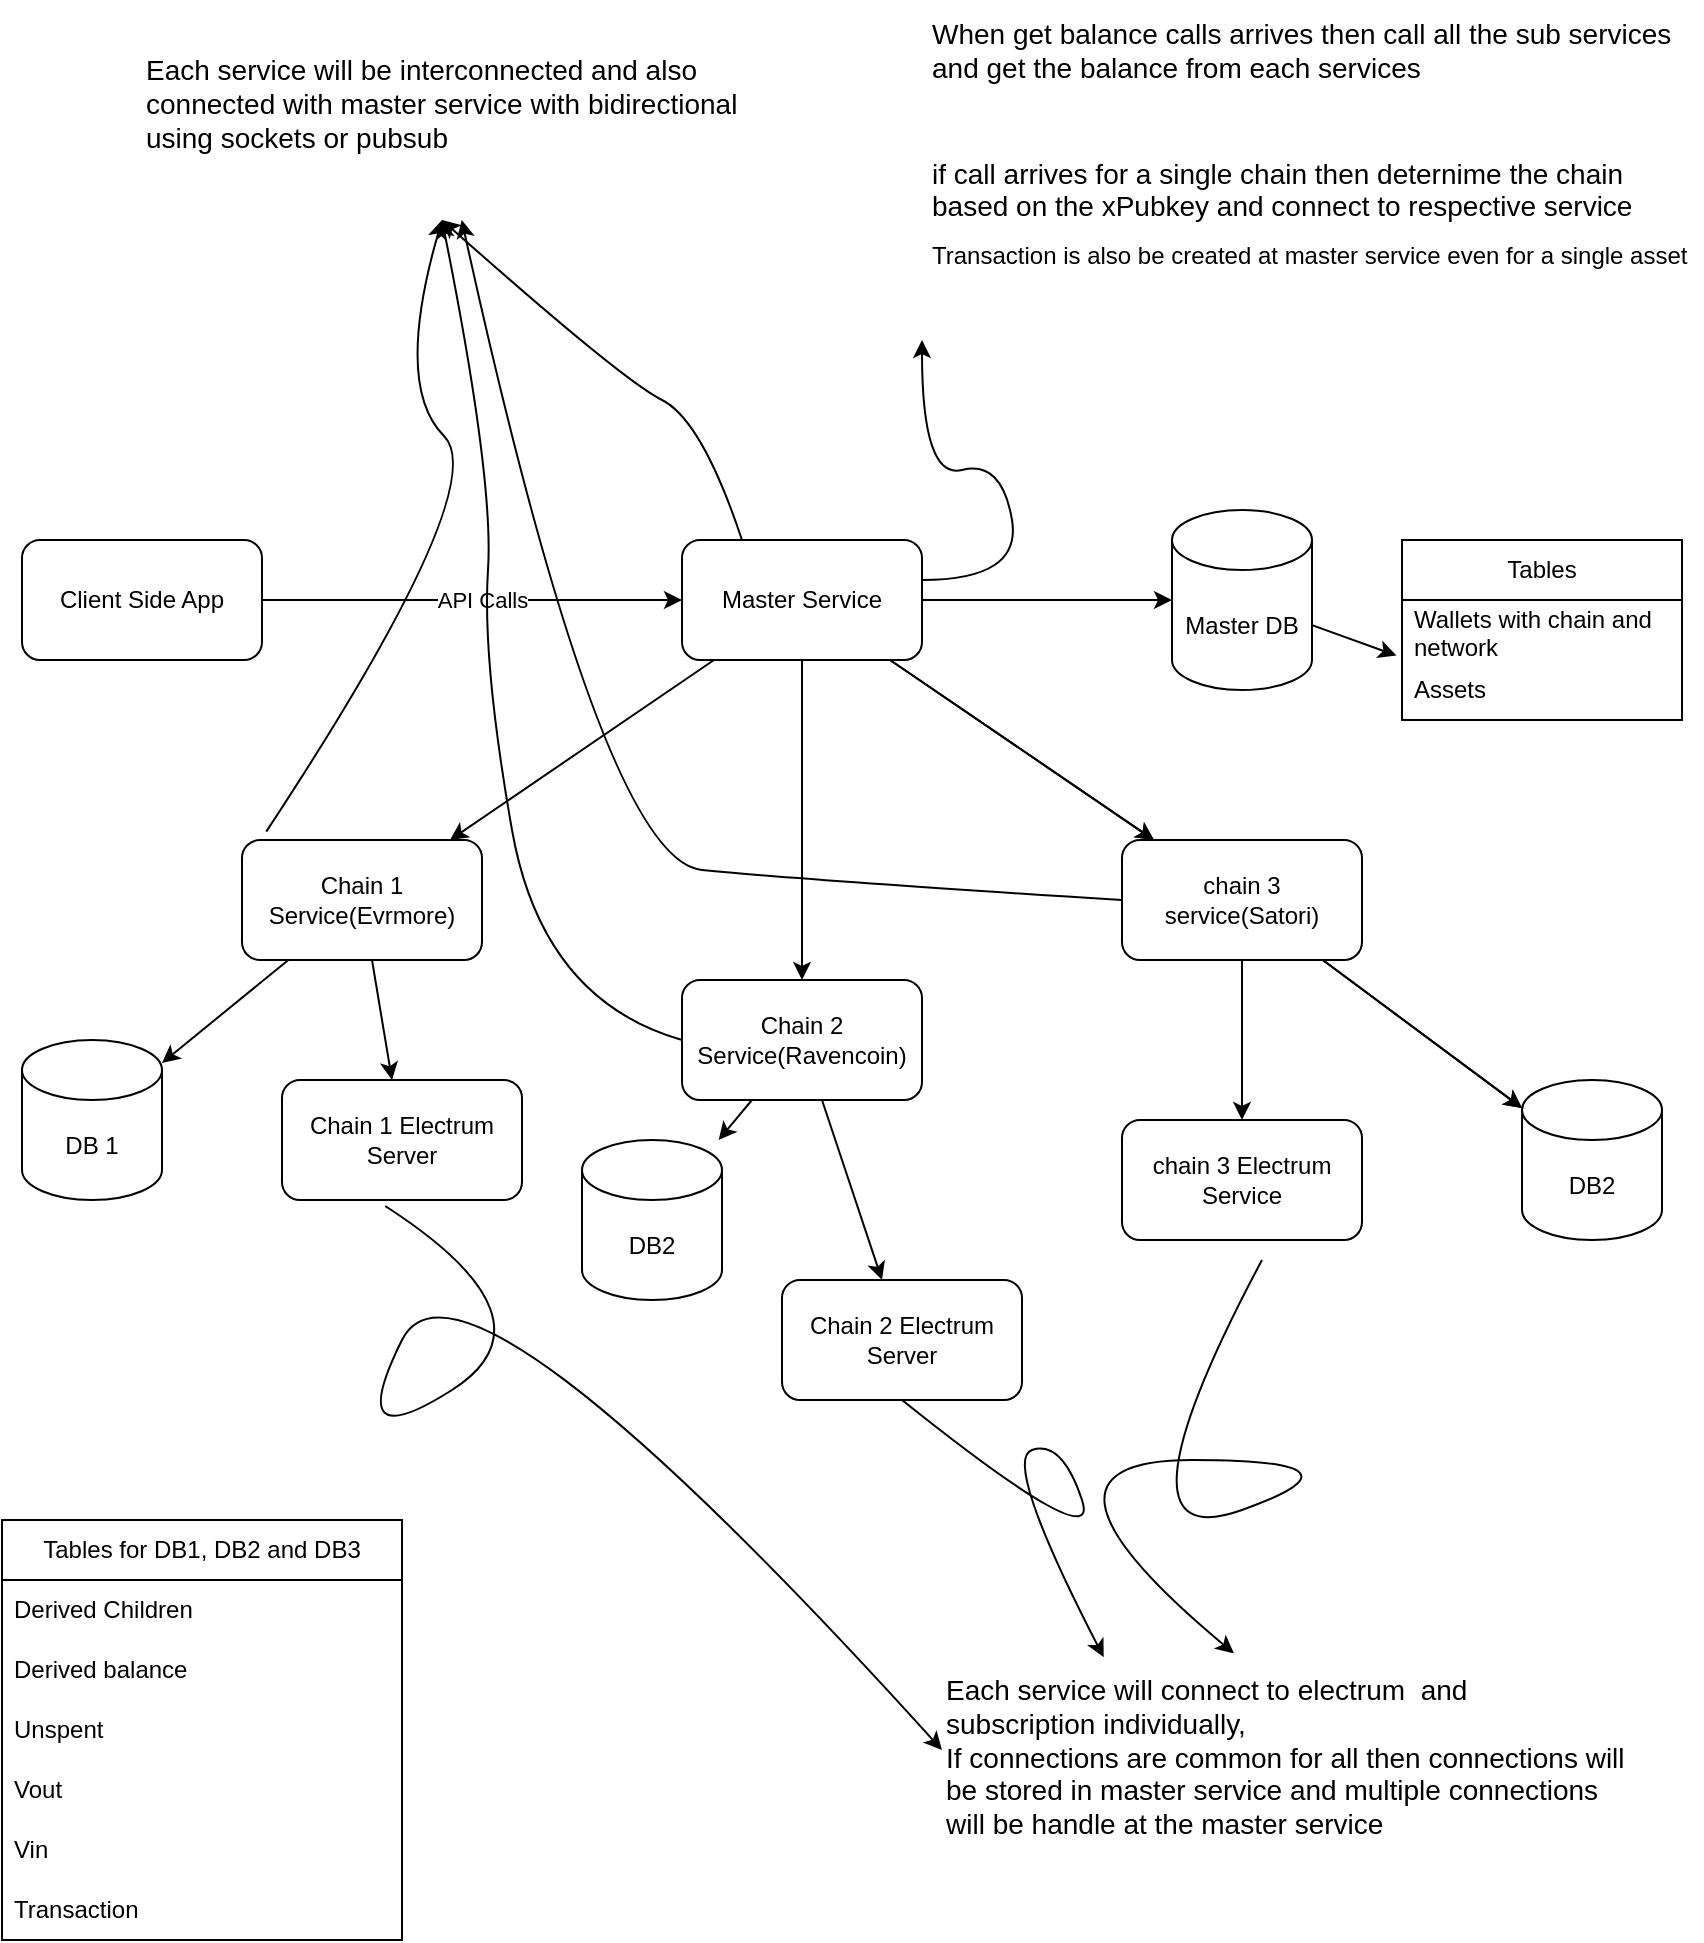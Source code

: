 <mxfile>
    <diagram id="CcuJVi4OZ5Z77z4fAvBe" name="Page-1">
        <mxGraphModel dx="988" dy="1550" grid="1" gridSize="10" guides="1" tooltips="1" connect="1" arrows="1" fold="1" page="1" pageScale="1" pageWidth="850" pageHeight="1100" math="0" shadow="0">
            <root>
                <mxCell id="0"/>
                <mxCell id="1" parent="0"/>
                <mxCell id="18" value="" style="edgeStyle=none;html=1;" parent="1" source="2" target="17" edge="1">
                    <mxGeometry relative="1" as="geometry"/>
                </mxCell>
                <mxCell id="20" value="" style="edgeStyle=none;html=1;" parent="1" source="2" target="19" edge="1">
                    <mxGeometry relative="1" as="geometry"/>
                </mxCell>
                <mxCell id="21" value="" style="edgeStyle=none;html=1;" parent="1" source="2" target="19" edge="1">
                    <mxGeometry relative="1" as="geometry"/>
                </mxCell>
                <mxCell id="23" value="" style="edgeStyle=none;html=1;" parent="1" source="2" target="22" edge="1">
                    <mxGeometry relative="1" as="geometry"/>
                </mxCell>
                <mxCell id="2" value="Master Service" style="rounded=1;whiteSpace=wrap;html=1;" parent="1" vertex="1">
                    <mxGeometry x="340" y="80" width="120" height="60" as="geometry"/>
                </mxCell>
                <mxCell id="29" value="" style="edgeStyle=none;html=1;entryX=-0.02;entryY=0.925;entryDx=0;entryDy=0;entryPerimeter=0;" parent="1" source="3" target="33" edge="1">
                    <mxGeometry relative="1" as="geometry">
                        <mxPoint x="725" y="110" as="targetPoint"/>
                    </mxGeometry>
                </mxCell>
                <mxCell id="3" value="Master DB" style="shape=cylinder3;whiteSpace=wrap;html=1;boundedLbl=1;backgroundOutline=1;size=15;" parent="1" vertex="1">
                    <mxGeometry x="585" y="65" width="70" height="90" as="geometry"/>
                </mxCell>
                <mxCell id="4" value="" style="endArrow=classic;html=1;entryX=0;entryY=0.5;entryDx=0;entryDy=0;entryPerimeter=0;exitX=1;exitY=0.5;exitDx=0;exitDy=0;" parent="1" source="2" target="3" edge="1">
                    <mxGeometry width="50" height="50" relative="1" as="geometry">
                        <mxPoint x="400" y="150" as="sourcePoint"/>
                        <mxPoint x="450" y="100" as="targetPoint"/>
                        <Array as="points">
                            <mxPoint x="530" y="110"/>
                        </Array>
                    </mxGeometry>
                </mxCell>
                <mxCell id="41" value="" style="edgeStyle=none;html=1;" parent="1" source="17" target="38" edge="1">
                    <mxGeometry relative="1" as="geometry"/>
                </mxCell>
                <mxCell id="82" value="" style="edgeStyle=none;html=1;fontSize=14;" parent="1" source="17" target="81" edge="1">
                    <mxGeometry relative="1" as="geometry"/>
                </mxCell>
                <mxCell id="17" value="Chain 1 Service(Evrmore)" style="rounded=1;whiteSpace=wrap;html=1;" parent="1" vertex="1">
                    <mxGeometry x="120" y="230" width="120" height="60" as="geometry"/>
                </mxCell>
                <mxCell id="42" value="" style="edgeStyle=none;html=1;" parent="1" source="19" target="37" edge="1">
                    <mxGeometry relative="1" as="geometry"/>
                </mxCell>
                <mxCell id="85" value="" style="edgeStyle=none;html=1;fontSize=14;" parent="1" source="19" target="37" edge="1">
                    <mxGeometry relative="1" as="geometry"/>
                </mxCell>
                <mxCell id="87" value="" style="edgeStyle=none;html=1;fontSize=14;" parent="1" source="19" target="86" edge="1">
                    <mxGeometry relative="1" as="geometry"/>
                </mxCell>
                <mxCell id="19" value="chain 3 service(Satori)" style="rounded=1;whiteSpace=wrap;html=1;" parent="1" vertex="1">
                    <mxGeometry x="560" y="230" width="120" height="60" as="geometry"/>
                </mxCell>
                <mxCell id="40" value="" style="edgeStyle=none;html=1;" parent="1" source="22" target="36" edge="1">
                    <mxGeometry relative="1" as="geometry"/>
                </mxCell>
                <mxCell id="84" value="" style="edgeStyle=none;html=1;fontSize=14;" parent="1" source="22" target="83" edge="1">
                    <mxGeometry relative="1" as="geometry"/>
                </mxCell>
                <mxCell id="22" value="Chain 2 Service(Ravencoin)" style="rounded=1;whiteSpace=wrap;html=1;" parent="1" vertex="1">
                    <mxGeometry x="340" y="300" width="120" height="60" as="geometry"/>
                </mxCell>
                <mxCell id="32" value="Tables" style="swimlane;fontStyle=0;childLayout=stackLayout;horizontal=1;startSize=30;horizontalStack=0;resizeParent=1;resizeParentMax=0;resizeLast=0;collapsible=1;marginBottom=0;whiteSpace=wrap;html=1;strokeWidth=1;fillColor=none;" parent="1" vertex="1">
                    <mxGeometry x="700" y="80" width="140" height="90" as="geometry"/>
                </mxCell>
                <mxCell id="33" value="Wallets with chain and network" style="text;strokeColor=none;fillColor=none;align=left;verticalAlign=middle;spacingLeft=4;spacingRight=4;overflow=hidden;points=[[0,0.5],[1,0.5]];portConstraint=eastwest;rotatable=0;whiteSpace=wrap;html=1;strokeWidth=1;" parent="32" vertex="1">
                    <mxGeometry y="30" width="140" height="30" as="geometry"/>
                </mxCell>
                <mxCell id="78" value="Assets" style="text;strokeColor=none;fillColor=none;align=left;verticalAlign=middle;spacingLeft=4;spacingRight=4;overflow=hidden;points=[[0,0.5],[1,0.5]];portConstraint=eastwest;rotatable=0;whiteSpace=wrap;html=1;strokeWidth=1;" parent="32" vertex="1">
                    <mxGeometry y="60" width="140" height="30" as="geometry"/>
                </mxCell>
                <mxCell id="36" value="DB2" style="shape=cylinder3;whiteSpace=wrap;html=1;boundedLbl=1;backgroundOutline=1;size=15;strokeWidth=1;fillColor=none;" parent="1" vertex="1">
                    <mxGeometry x="290" y="380" width="70" height="80" as="geometry"/>
                </mxCell>
                <mxCell id="37" value="DB2" style="shape=cylinder3;whiteSpace=wrap;html=1;boundedLbl=1;backgroundOutline=1;size=15;strokeWidth=1;fillColor=none;" parent="1" vertex="1">
                    <mxGeometry x="760" y="350" width="70" height="80" as="geometry"/>
                </mxCell>
                <mxCell id="38" value="DB 1" style="shape=cylinder3;whiteSpace=wrap;html=1;boundedLbl=1;backgroundOutline=1;size=15;strokeWidth=1;fillColor=none;" parent="1" vertex="1">
                    <mxGeometry x="10" y="330" width="70" height="80" as="geometry"/>
                </mxCell>
                <mxCell id="43" value="Tables for DB1, DB2 and DB3" style="swimlane;fontStyle=0;childLayout=stackLayout;horizontal=1;startSize=30;horizontalStack=0;resizeParent=1;resizeParentMax=0;resizeLast=0;collapsible=1;marginBottom=0;whiteSpace=wrap;html=1;strokeWidth=1;fillColor=none;" parent="1" vertex="1">
                    <mxGeometry y="570" width="200" height="210" as="geometry">
                        <mxRectangle x="40" y="480" width="80" height="30" as="alternateBounds"/>
                    </mxGeometry>
                </mxCell>
                <mxCell id="44" value="Derived Children" style="text;strokeColor=none;fillColor=none;align=left;verticalAlign=middle;spacingLeft=4;spacingRight=4;overflow=hidden;points=[[0,0.5],[1,0.5]];portConstraint=eastwest;rotatable=0;whiteSpace=wrap;html=1;strokeWidth=1;" parent="43" vertex="1">
                    <mxGeometry y="30" width="200" height="30" as="geometry"/>
                </mxCell>
                <mxCell id="58" value="Derived balance" style="text;strokeColor=none;fillColor=none;align=left;verticalAlign=middle;spacingLeft=4;spacingRight=4;overflow=hidden;points=[[0,0.5],[1,0.5]];portConstraint=eastwest;rotatable=0;whiteSpace=wrap;html=1;strokeWidth=1;" parent="43" vertex="1">
                    <mxGeometry y="60" width="200" height="30" as="geometry"/>
                </mxCell>
                <mxCell id="45" value="Unspent" style="text;strokeColor=none;fillColor=none;align=left;verticalAlign=middle;spacingLeft=4;spacingRight=4;overflow=hidden;points=[[0,0.5],[1,0.5]];portConstraint=eastwest;rotatable=0;whiteSpace=wrap;html=1;strokeWidth=1;" parent="43" vertex="1">
                    <mxGeometry y="90" width="200" height="30" as="geometry"/>
                </mxCell>
                <mxCell id="46" value="Vout" style="text;strokeColor=none;fillColor=none;align=left;verticalAlign=middle;spacingLeft=4;spacingRight=4;overflow=hidden;points=[[0,0.5],[1,0.5]];portConstraint=eastwest;rotatable=0;whiteSpace=wrap;html=1;strokeWidth=1;" parent="43" vertex="1">
                    <mxGeometry y="120" width="200" height="30" as="geometry"/>
                </mxCell>
                <mxCell id="57" value="Vin" style="text;strokeColor=none;fillColor=none;align=left;verticalAlign=middle;spacingLeft=4;spacingRight=4;overflow=hidden;points=[[0,0.5],[1,0.5]];portConstraint=eastwest;rotatable=0;whiteSpace=wrap;html=1;strokeWidth=1;" parent="43" vertex="1">
                    <mxGeometry y="150" width="200" height="30" as="geometry"/>
                </mxCell>
                <mxCell id="56" value="Transaction" style="text;strokeColor=none;fillColor=none;align=left;verticalAlign=middle;spacingLeft=4;spacingRight=4;overflow=hidden;points=[[0,0.5],[1,0.5]];portConstraint=eastwest;rotatable=0;whiteSpace=wrap;html=1;strokeWidth=1;" parent="43" vertex="1">
                    <mxGeometry y="180" width="200" height="30" as="geometry"/>
                </mxCell>
                <mxCell id="72" value="Client Side App" style="rounded=1;whiteSpace=wrap;html=1;" parent="1" vertex="1">
                    <mxGeometry x="10" y="80" width="120" height="60" as="geometry"/>
                </mxCell>
                <mxCell id="76" value="" style="endArrow=classic;html=1;entryX=0;entryY=0.5;entryDx=0;entryDy=0;exitX=1;exitY=0.5;exitDx=0;exitDy=0;" parent="1" source="72" target="2" edge="1">
                    <mxGeometry relative="1" as="geometry">
                        <mxPoint x="180" y="109.5" as="sourcePoint"/>
                        <mxPoint x="280" y="109.5" as="targetPoint"/>
                    </mxGeometry>
                </mxCell>
                <mxCell id="77" value="API Calls" style="edgeLabel;resizable=0;html=1;align=center;verticalAlign=middle;strokeWidth=1;fillColor=none;" parent="76" connectable="0" vertex="1">
                    <mxGeometry relative="1" as="geometry">
                        <mxPoint x="5" as="offset"/>
                    </mxGeometry>
                </mxCell>
                <mxCell id="79" value="&lt;h1 style=&quot;font-size: 14px;&quot;&gt;&lt;span style=&quot;font-weight: 400;&quot;&gt;When get balance calls arrives then call all the sub services and get the balance from each services&lt;/span&gt;&lt;/h1&gt;&lt;h1 style=&quot;font-size: 14px;&quot;&gt;&lt;span style=&quot;font-weight: normal;&quot;&gt;&lt;br&gt;&lt;/span&gt;&lt;/h1&gt;&lt;h1 style=&quot;font-size: 14px;&quot;&gt;&lt;span style=&quot;font-weight: normal;&quot;&gt;if call arrives for a single chain then deternime the chain based on the xPubkey and connect to respective service&lt;/span&gt;&lt;/h1&gt;&lt;div&gt;Transaction is also be created at master service even for a single asset&lt;/div&gt;" style="text;html=1;strokeColor=none;fillColor=none;spacing=5;spacingTop=-20;whiteSpace=wrap;overflow=hidden;rounded=0;" parent="1" vertex="1">
                    <mxGeometry x="460" y="-180" width="390" height="160" as="geometry"/>
                </mxCell>
                <mxCell id="80" value="" style="curved=1;endArrow=classic;html=1;fontSize=14;entryX=0;entryY=1;entryDx=0;entryDy=0;" parent="1" target="79" edge="1">
                    <mxGeometry width="50" height="50" relative="1" as="geometry">
                        <mxPoint x="460" y="100" as="sourcePoint"/>
                        <mxPoint x="510" y="50" as="targetPoint"/>
                        <Array as="points">
                            <mxPoint x="510" y="100"/>
                            <mxPoint x="500" y="40"/>
                            <mxPoint x="460" y="50"/>
                        </Array>
                    </mxGeometry>
                </mxCell>
                <mxCell id="81" value="Chain 1 Electrum Server" style="rounded=1;whiteSpace=wrap;html=1;" parent="1" vertex="1">
                    <mxGeometry x="140" y="350" width="120" height="60" as="geometry"/>
                </mxCell>
                <mxCell id="83" value="Chain 2 Electrum Server" style="rounded=1;whiteSpace=wrap;html=1;" parent="1" vertex="1">
                    <mxGeometry x="390" y="450" width="120" height="60" as="geometry"/>
                </mxCell>
                <mxCell id="86" value="chain 3 Electrum Service" style="rounded=1;whiteSpace=wrap;html=1;" parent="1" vertex="1">
                    <mxGeometry x="560" y="370" width="120" height="60" as="geometry"/>
                </mxCell>
                <mxCell id="89" value="Each service will connect to electrum&amp;nbsp;&amp;nbsp;and subscription&amp;nbsp;individually,&lt;br&gt;If connections are common for all then connections will be stored in master service and multiple connections will be handle at the master service" style="text;html=1;strokeColor=none;fillColor=none;align=left;verticalAlign=top;whiteSpace=wrap;rounded=0;strokeWidth=1;fontSize=14;" parent="1" vertex="1">
                    <mxGeometry x="470" y="640" width="350" height="90" as="geometry"/>
                </mxCell>
                <mxCell id="90" value="" style="curved=1;endArrow=classic;html=1;fontSize=14;entryX=0.417;entryY=-0.037;entryDx=0;entryDy=0;entryPerimeter=0;" parent="1" target="89" edge="1">
                    <mxGeometry width="50" height="50" relative="1" as="geometry">
                        <mxPoint x="630" y="440" as="sourcePoint"/>
                        <mxPoint x="550" y="540" as="targetPoint"/>
                        <Array as="points">
                            <mxPoint x="550" y="590"/>
                            <mxPoint x="690" y="540"/>
                            <mxPoint x="500" y="540"/>
                        </Array>
                    </mxGeometry>
                </mxCell>
                <mxCell id="91" value="" style="curved=1;endArrow=classic;html=1;fontSize=14;exitX=0.5;exitY=1;exitDx=0;exitDy=0;entryX=0.231;entryY=-0.015;entryDx=0;entryDy=0;entryPerimeter=0;" parent="1" source="83" target="89" edge="1">
                    <mxGeometry width="50" height="50" relative="1" as="geometry">
                        <mxPoint x="500" y="590" as="sourcePoint"/>
                        <mxPoint x="550" y="540" as="targetPoint"/>
                        <Array as="points">
                            <mxPoint x="550" y="590"/>
                            <mxPoint x="530" y="530"/>
                            <mxPoint x="500" y="540"/>
                        </Array>
                    </mxGeometry>
                </mxCell>
                <mxCell id="96" value="" style="curved=1;endArrow=classic;html=1;fontSize=14;entryX=0;entryY=0.5;entryDx=0;entryDy=0;exitX=0.43;exitY=1.05;exitDx=0;exitDy=0;exitPerimeter=0;" parent="1" source="81" target="89" edge="1">
                    <mxGeometry width="50" height="50" relative="1" as="geometry">
                        <mxPoint x="230" y="470" as="sourcePoint"/>
                        <mxPoint x="280" y="420" as="targetPoint"/>
                        <Array as="points">
                            <mxPoint x="280" y="470"/>
                            <mxPoint x="170" y="540"/>
                            <mxPoint x="230" y="420"/>
                        </Array>
                    </mxGeometry>
                </mxCell>
                <mxCell id="97" value="Each service will be interconnected and also connected with master service with bidirectional using sockets or pubsub" style="text;html=1;strokeColor=none;fillColor=none;align=left;verticalAlign=top;whiteSpace=wrap;rounded=0;strokeWidth=1;fontSize=14;" parent="1" vertex="1">
                    <mxGeometry x="70" y="-170" width="300" height="90" as="geometry"/>
                </mxCell>
                <mxCell id="98" value="" style="curved=1;endArrow=classic;html=1;fontSize=14;entryX=0.5;entryY=1;entryDx=0;entryDy=0;exitX=0.25;exitY=0;exitDx=0;exitDy=0;" parent="1" source="2" target="97" edge="1">
                    <mxGeometry width="50" height="50" relative="1" as="geometry">
                        <mxPoint x="350" y="-20" as="sourcePoint"/>
                        <mxPoint x="400" y="-70" as="targetPoint"/>
                        <Array as="points">
                            <mxPoint x="350" y="20"/>
                            <mxPoint x="310"/>
                        </Array>
                    </mxGeometry>
                </mxCell>
                <mxCell id="99" value="" style="curved=1;endArrow=classic;html=1;fontSize=14;entryX=0.5;entryY=1;entryDx=0;entryDy=0;exitX=0.101;exitY=-0.07;exitDx=0;exitDy=0;exitPerimeter=0;" parent="1" source="17" target="97" edge="1">
                    <mxGeometry width="50" height="50" relative="1" as="geometry">
                        <mxPoint x="196" y="53" as="sourcePoint"/>
                        <mxPoint x="246" y="3" as="targetPoint"/>
                        <Array as="points">
                            <mxPoint x="246" y="53"/>
                            <mxPoint x="196" y="3"/>
                        </Array>
                    </mxGeometry>
                </mxCell>
                <mxCell id="100" value="" style="curved=1;endArrow=classic;html=1;fontSize=14;entryX=0.5;entryY=1;entryDx=0;entryDy=0;exitX=0;exitY=0.5;exitDx=0;exitDy=0;" parent="1" source="22" target="97" edge="1">
                    <mxGeometry width="50" height="50" relative="1" as="geometry">
                        <mxPoint x="246" y="100" as="sourcePoint"/>
                        <mxPoint x="296" y="50" as="targetPoint"/>
                        <Array as="points">
                            <mxPoint x="270" y="310"/>
                            <mxPoint x="240" y="140"/>
                            <mxPoint x="246" y="50"/>
                        </Array>
                    </mxGeometry>
                </mxCell>
                <mxCell id="101" value="" style="curved=1;endArrow=classic;html=1;fontSize=14;exitX=0;exitY=0.5;exitDx=0;exitDy=0;" parent="1" source="19" target="97" edge="1">
                    <mxGeometry width="50" height="50" relative="1" as="geometry">
                        <mxPoint x="350" y="235" as="sourcePoint"/>
                        <mxPoint x="400" y="185" as="targetPoint"/>
                        <Array as="points">
                            <mxPoint x="400" y="250"/>
                            <mxPoint x="300" y="240"/>
                        </Array>
                    </mxGeometry>
                </mxCell>
            </root>
        </mxGraphModel>
    </diagram>
</mxfile>